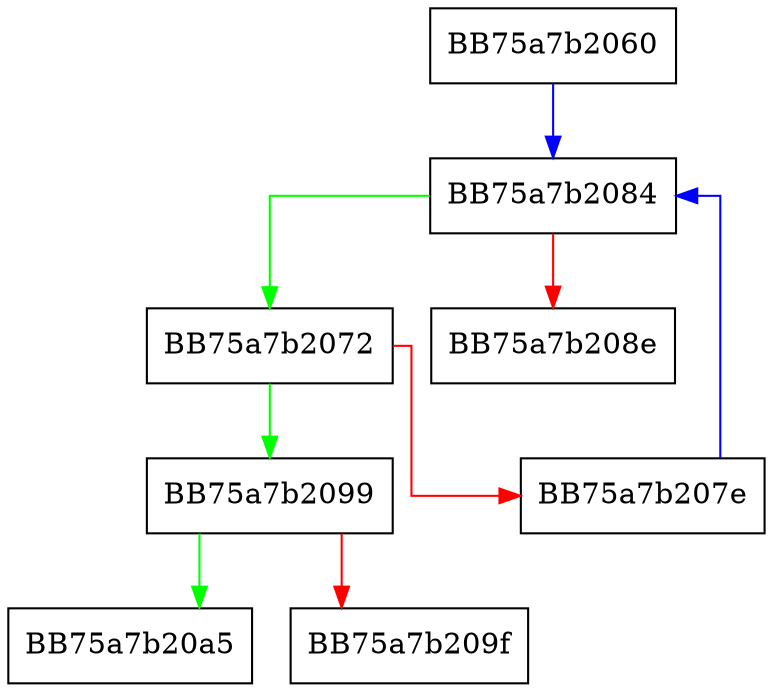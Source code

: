 digraph operator_new {
  node [shape="box"];
  graph [splines=ortho];
  BB75a7b2060 -> BB75a7b2084 [color="blue"];
  BB75a7b2072 -> BB75a7b2099 [color="green"];
  BB75a7b2072 -> BB75a7b207e [color="red"];
  BB75a7b207e -> BB75a7b2084 [color="blue"];
  BB75a7b2084 -> BB75a7b2072 [color="green"];
  BB75a7b2084 -> BB75a7b208e [color="red"];
  BB75a7b2099 -> BB75a7b20a5 [color="green"];
  BB75a7b2099 -> BB75a7b209f [color="red"];
}